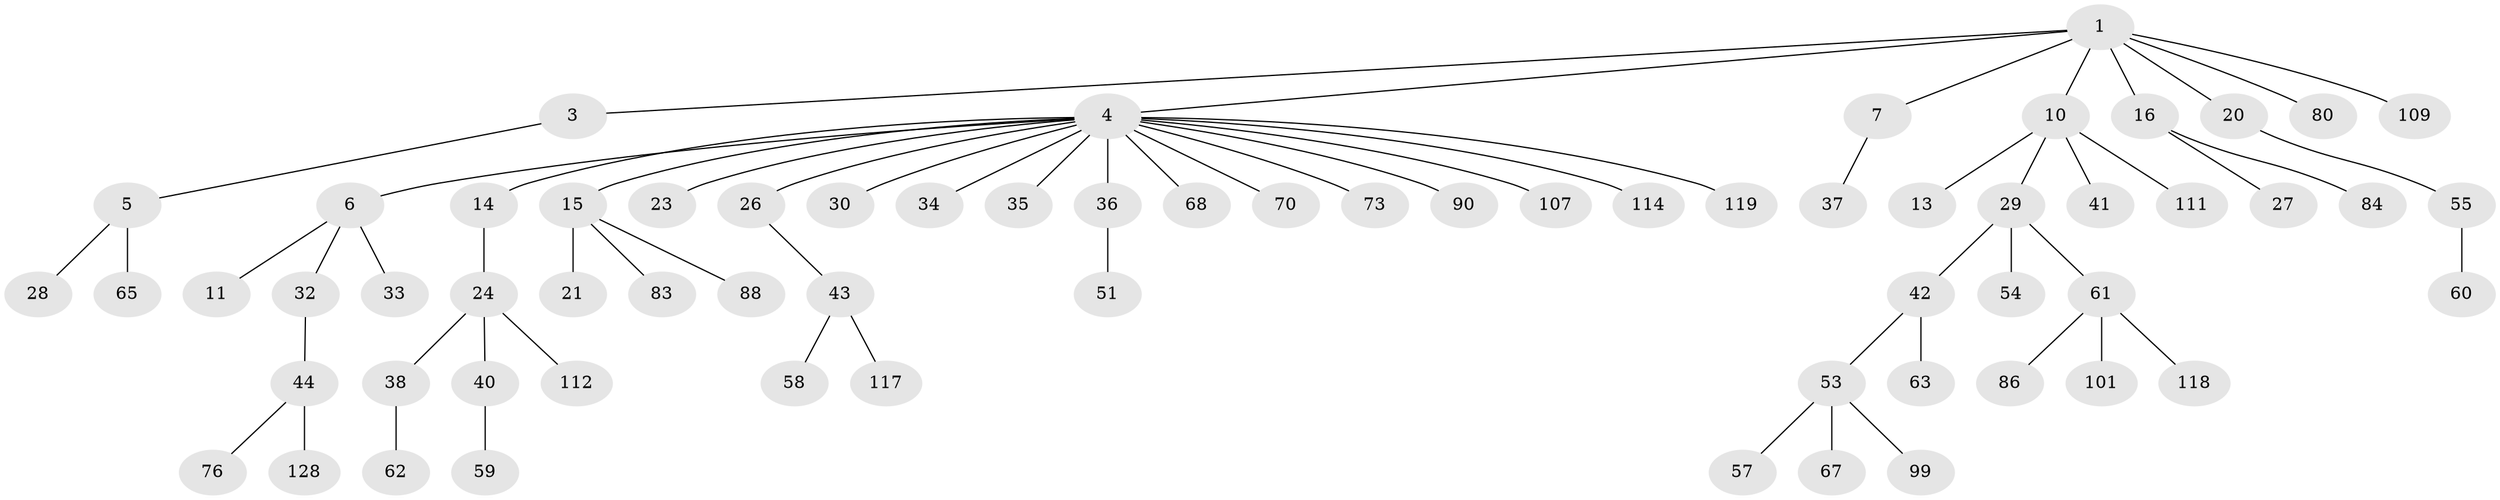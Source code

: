 // original degree distribution, {5: 0.044444444444444446, 2: 0.21481481481481482, 10: 0.007407407407407408, 3: 0.1037037037037037, 4: 0.08148148148148149, 1: 0.5333333333333333, 6: 0.014814814814814815}
// Generated by graph-tools (version 1.1) at 2025/15/03/09/25 04:15:38]
// undirected, 67 vertices, 66 edges
graph export_dot {
graph [start="1"]
  node [color=gray90,style=filled];
  1 [super="+2+8"];
  3;
  4 [super="+9+17"];
  5;
  6;
  7 [super="+52"];
  10;
  11;
  13;
  14 [super="+66+19"];
  15 [super="+131+18+75"];
  16 [super="+25+95"];
  20;
  21 [super="+93"];
  23;
  24 [super="+39+56"];
  26 [super="+115+46"];
  27 [super="+127"];
  28;
  29 [super="+31"];
  30 [super="+45+64"];
  32 [super="+113"];
  33 [super="+134"];
  34 [super="+47+48"];
  35 [super="+98"];
  36 [super="+124+125"];
  37 [super="+121+87"];
  38;
  40;
  41;
  42 [super="+120+126+77"];
  43;
  44;
  51 [super="+72+108"];
  53;
  54;
  55 [super="+132+97"];
  57;
  58 [super="+130"];
  59;
  60;
  61;
  62;
  63 [super="+116"];
  65;
  67 [super="+79"];
  68 [super="+82+85+104+96+123"];
  70;
  73;
  76 [super="+105"];
  80;
  83 [super="+133"];
  84 [super="+94"];
  86;
  88;
  90 [super="+103"];
  99;
  101;
  107;
  109;
  111;
  112;
  114;
  117;
  118 [super="+129"];
  119;
  128;
  1 -- 16;
  1 -- 20;
  1 -- 80;
  1 -- 3;
  1 -- 4;
  1 -- 7;
  1 -- 109;
  1 -- 10;
  3 -- 5;
  4 -- 6;
  4 -- 14;
  4 -- 73;
  4 -- 90;
  4 -- 107;
  4 -- 114;
  4 -- 119;
  4 -- 34;
  4 -- 35;
  4 -- 36;
  4 -- 70;
  4 -- 15;
  4 -- 26;
  4 -- 30;
  4 -- 23;
  4 -- 68;
  5 -- 28;
  5 -- 65;
  6 -- 11;
  6 -- 32;
  6 -- 33;
  7 -- 37;
  10 -- 13;
  10 -- 29;
  10 -- 41;
  10 -- 111;
  14 -- 24;
  15 -- 88;
  15 -- 21;
  15 -- 83;
  16 -- 27;
  16 -- 84;
  20 -- 55;
  24 -- 38;
  24 -- 40;
  24 -- 112;
  26 -- 43;
  29 -- 42;
  29 -- 61;
  29 -- 54;
  32 -- 44;
  36 -- 51;
  38 -- 62;
  40 -- 59;
  42 -- 53;
  42 -- 63;
  43 -- 58;
  43 -- 117;
  44 -- 76;
  44 -- 128;
  53 -- 57;
  53 -- 67;
  53 -- 99;
  55 -- 60;
  61 -- 86;
  61 -- 101;
  61 -- 118;
}
